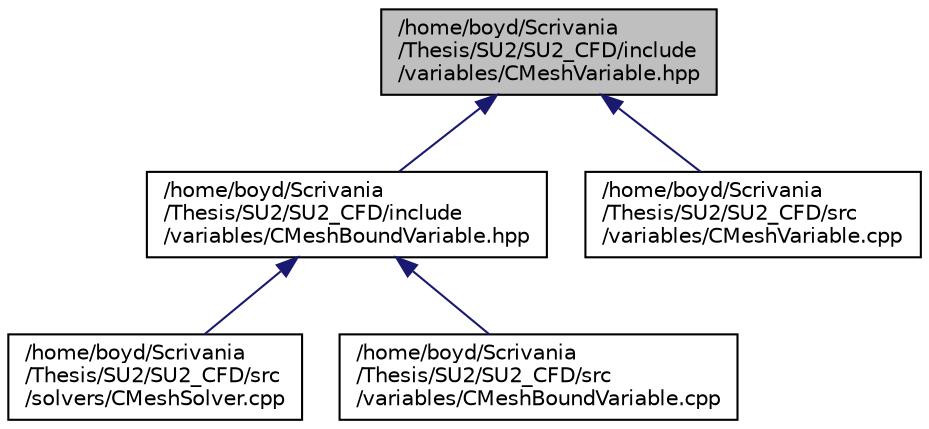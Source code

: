 digraph "/home/boyd/Scrivania/Thesis/SU2/SU2_CFD/include/variables/CMeshVariable.hpp"
{
  edge [fontname="Helvetica",fontsize="10",labelfontname="Helvetica",labelfontsize="10"];
  node [fontname="Helvetica",fontsize="10",shape=record];
  Node40 [label="/home/boyd/Scrivania\l/Thesis/SU2/SU2_CFD/include\l/variables/CMeshVariable.hpp",height=0.2,width=0.4,color="black", fillcolor="grey75", style="filled", fontcolor="black"];
  Node40 -> Node41 [dir="back",color="midnightblue",fontsize="10",style="solid",fontname="Helvetica"];
  Node41 [label="/home/boyd/Scrivania\l/Thesis/SU2/SU2_CFD/include\l/variables/CMeshBoundVariable.hpp",height=0.2,width=0.4,color="black", fillcolor="white", style="filled",URL="$_c_mesh_bound_variable_8hpp.html",tooltip="Declaration and inlines of the class to define the variables of the mesh movement at the moving bound..."];
  Node41 -> Node42 [dir="back",color="midnightblue",fontsize="10",style="solid",fontname="Helvetica"];
  Node42 [label="/home/boyd/Scrivania\l/Thesis/SU2/SU2_CFD/src\l/solvers/CMeshSolver.cpp",height=0.2,width=0.4,color="black", fillcolor="white", style="filled",URL="$_c_mesh_solver_8cpp.html",tooltip="Main subroutines to solve moving meshes using a pseudo-linear elastic approach. "];
  Node41 -> Node43 [dir="back",color="midnightblue",fontsize="10",style="solid",fontname="Helvetica"];
  Node43 [label="/home/boyd/Scrivania\l/Thesis/SU2/SU2_CFD/src\l/variables/CMeshBoundVariable.cpp",height=0.2,width=0.4,color="black", fillcolor="white", style="filled",URL="$_c_mesh_bound_variable_8cpp.html",tooltip="Definition of the boundary variables for mesh motion using a pseudo-elastic approach. "];
  Node40 -> Node44 [dir="back",color="midnightblue",fontsize="10",style="solid",fontname="Helvetica"];
  Node44 [label="/home/boyd/Scrivania\l/Thesis/SU2/SU2_CFD/src\l/variables/CMeshVariable.cpp",height=0.2,width=0.4,color="black", fillcolor="white", style="filled",URL="$_c_mesh_variable_8cpp.html",tooltip="Definition of the variables for mesh motion using a pseudo-elastic approach. "];
}
